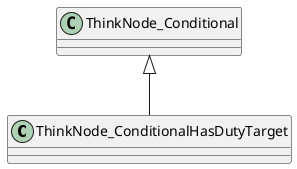 @startuml
class ThinkNode_ConditionalHasDutyTarget {
}
ThinkNode_Conditional <|-- ThinkNode_ConditionalHasDutyTarget
@enduml
